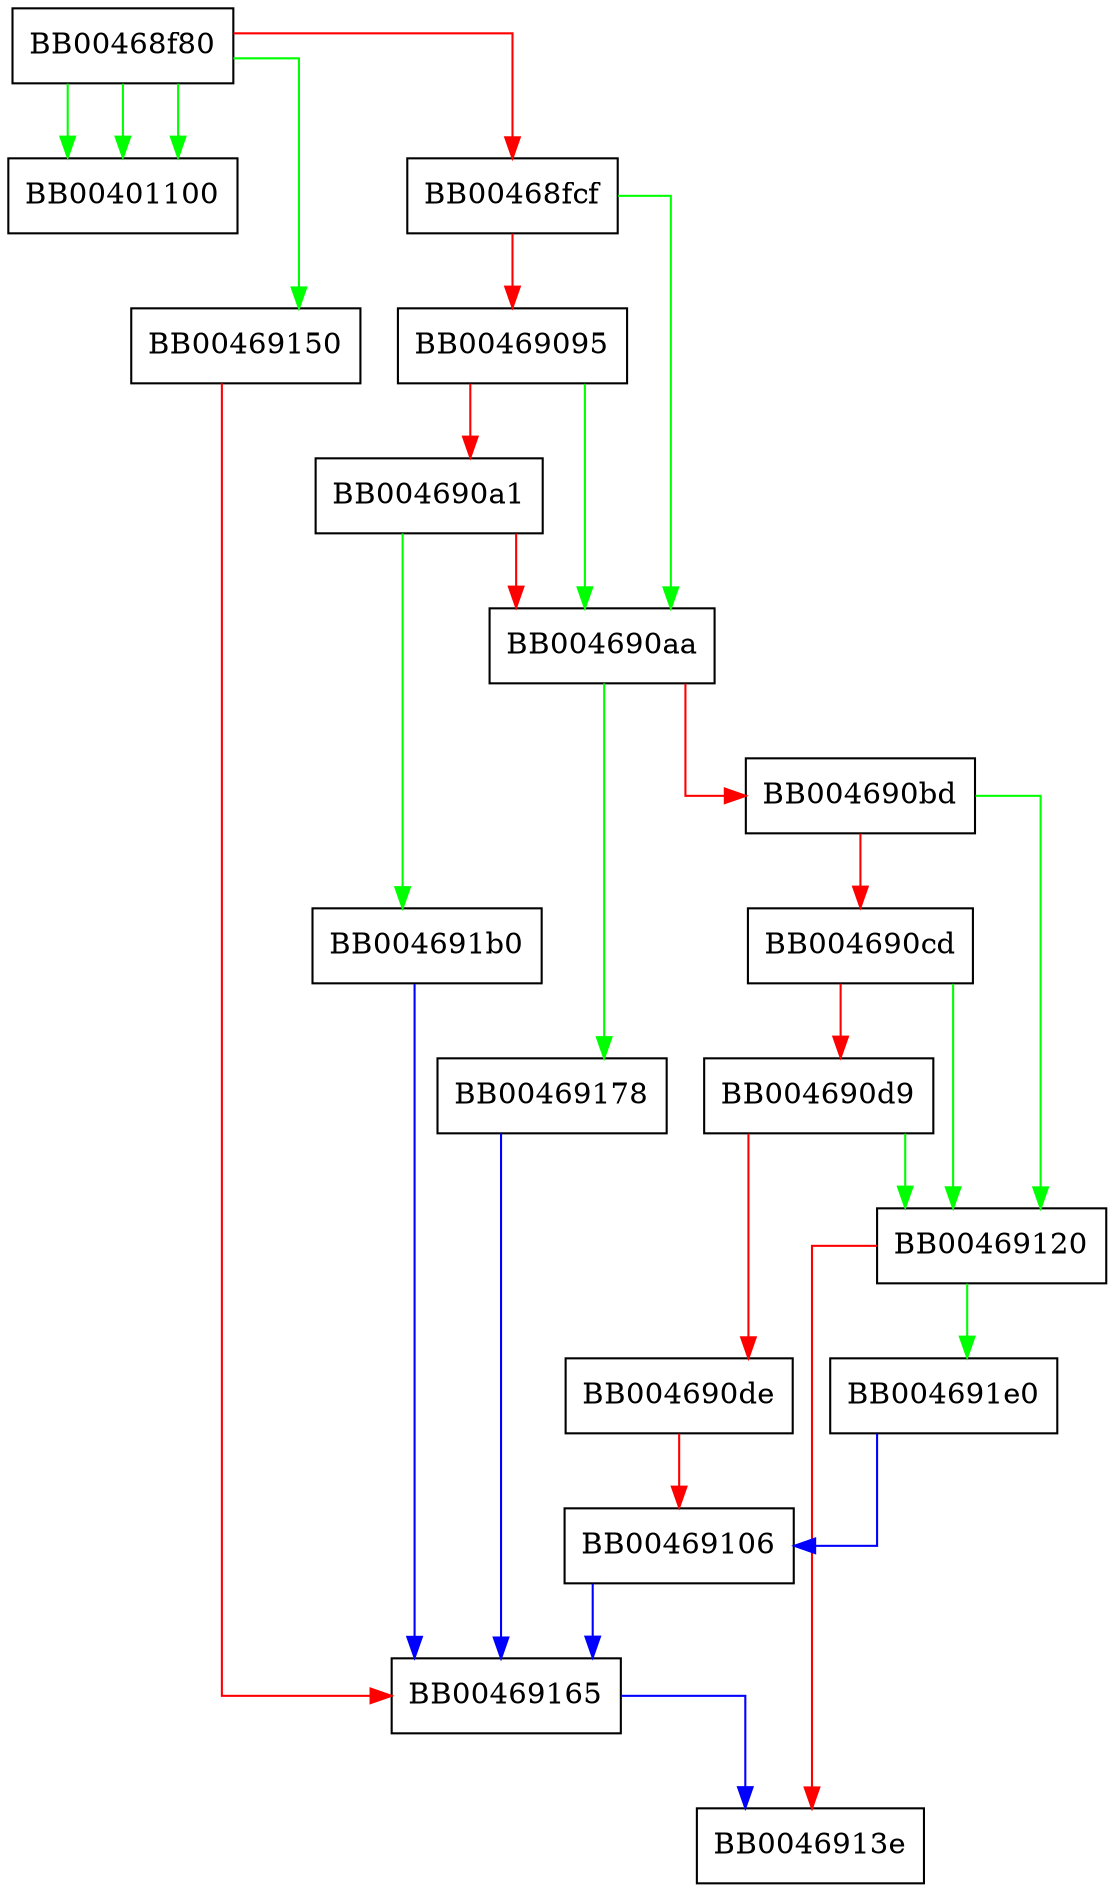 digraph rotate_index {
  node [shape="box"];
  graph [splines=ortho];
  BB00468f80 -> BB00401100 [color="green"];
  BB00468f80 -> BB00401100 [color="green"];
  BB00468f80 -> BB00401100 [color="green"];
  BB00468f80 -> BB00469150 [color="green"];
  BB00468f80 -> BB00468fcf [color="red"];
  BB00468fcf -> BB004690aa [color="green"];
  BB00468fcf -> BB00469095 [color="red"];
  BB00469095 -> BB004690aa [color="green"];
  BB00469095 -> BB004690a1 [color="red"];
  BB004690a1 -> BB004691b0 [color="green"];
  BB004690a1 -> BB004690aa [color="red"];
  BB004690aa -> BB00469178 [color="green"];
  BB004690aa -> BB004690bd [color="red"];
  BB004690bd -> BB00469120 [color="green"];
  BB004690bd -> BB004690cd [color="red"];
  BB004690cd -> BB00469120 [color="green"];
  BB004690cd -> BB004690d9 [color="red"];
  BB004690d9 -> BB00469120 [color="green"];
  BB004690d9 -> BB004690de [color="red"];
  BB004690de -> BB00469106 [color="red"];
  BB00469106 -> BB00469165 [color="blue"];
  BB00469120 -> BB004691e0 [color="green"];
  BB00469120 -> BB0046913e [color="red"];
  BB00469150 -> BB00469165 [color="red"];
  BB00469165 -> BB0046913e [color="blue"];
  BB00469178 -> BB00469165 [color="blue"];
  BB004691b0 -> BB00469165 [color="blue"];
  BB004691e0 -> BB00469106 [color="blue"];
}